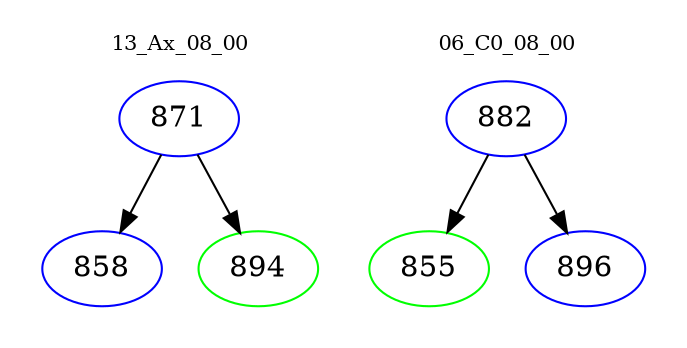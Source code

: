 digraph{
subgraph cluster_0 {
color = white
label = "13_Ax_08_00";
fontsize=10;
T0_871 [label="871", color="blue"]
T0_871 -> T0_858 [color="black"]
T0_858 [label="858", color="blue"]
T0_871 -> T0_894 [color="black"]
T0_894 [label="894", color="green"]
}
subgraph cluster_1 {
color = white
label = "06_C0_08_00";
fontsize=10;
T1_882 [label="882", color="blue"]
T1_882 -> T1_855 [color="black"]
T1_855 [label="855", color="green"]
T1_882 -> T1_896 [color="black"]
T1_896 [label="896", color="blue"]
}
}

